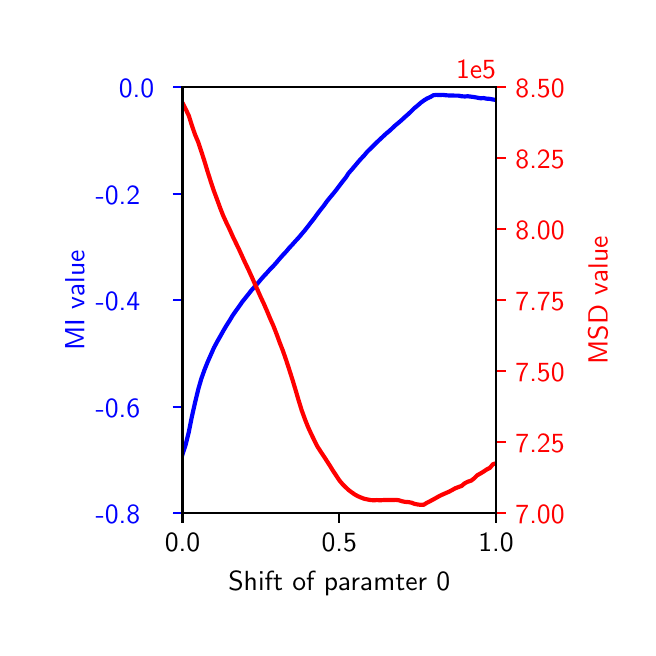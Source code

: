 \begingroup%
\makeatletter%
\begin{pgfpicture}%
\pgfpathrectangle{\pgfpointorigin}{\pgfqpoint{3.0in}{3.0in}}%
\pgfusepath{use as bounding box, clip}%
\begin{pgfscope}%
\pgfsetbuttcap%
\pgfsetmiterjoin%
\definecolor{currentfill}{rgb}{1.0,1.0,1.0}%
\pgfsetfillcolor{currentfill}%
\pgfsetlinewidth{0.0pt}%
\definecolor{currentstroke}{rgb}{1.0,1.0,1.0}%
\pgfsetstrokecolor{currentstroke}%
\pgfsetdash{}{0pt}%
\pgfpathmoveto{\pgfqpoint{0.0in}{0.0in}}%
\pgfpathlineto{\pgfqpoint{3.0in}{0.0in}}%
\pgfpathlineto{\pgfqpoint{3.0in}{3.0in}}%
\pgfpathlineto{\pgfqpoint{0.0in}{3.0in}}%
\pgfpathclose%
\pgfusepath{fill}%
\end{pgfscope}%
\begin{pgfscope}%
\pgfsetbuttcap%
\pgfsetmiterjoin%
\definecolor{currentfill}{rgb}{1.0,1.0,1.0}%
\pgfsetfillcolor{currentfill}%
\pgfsetlinewidth{0.0pt}%
\definecolor{currentstroke}{rgb}{0.0,0.0,0.0}%
\pgfsetstrokecolor{currentstroke}%
\pgfsetstrokeopacity{0.0}%
\pgfsetdash{}{0pt}%
\pgfpathmoveto{\pgfqpoint{0.774in}{0.572in}}%
\pgfpathlineto{\pgfqpoint{2.342in}{0.572in}}%
\pgfpathlineto{\pgfqpoint{2.342in}{2.703in}}%
\pgfpathlineto{\pgfqpoint{0.774in}{2.703in}}%
\pgfpathclose%
\pgfusepath{fill}%
\end{pgfscope}%
\begin{pgfscope}%
\pgfsetbuttcap%
\pgfsetroundjoin%
\definecolor{currentfill}{rgb}{0.0,0.0,0.0}%
\pgfsetfillcolor{currentfill}%
\pgfsetlinewidth{0.803pt}%
\definecolor{currentstroke}{rgb}{0.0,0.0,0.0}%
\pgfsetstrokecolor{currentstroke}%
\pgfsetdash{}{0pt}%
\pgfsys@defobject{currentmarker}{\pgfqpoint{0.0in}{-0.049in}}{\pgfqpoint{0.0in}{0.0in}}{%
\pgfpathmoveto{\pgfqpoint{0.0in}{0.0in}}%
\pgfpathlineto{\pgfqpoint{0.0in}{-0.049in}}%
\pgfusepath{stroke,fill}%
}%
\begin{pgfscope}%
\pgfsys@transformshift{0.774in}{0.572in}%
\pgfsys@useobject{currentmarker}{}%
\end{pgfscope}%
\end{pgfscope}%
\begin{pgfscope}%
\definecolor{textcolor}{rgb}{0.0,0.0,0.0}%
\pgfsetstrokecolor{textcolor}%
\pgfsetfillcolor{textcolor}%
\pgftext[x=0.774in,y=0.474in,,top]{\color{textcolor}\sffamily\fontsize{10.0}{12.0}\selectfont 0.0}%
\end{pgfscope}%
\begin{pgfscope}%
\pgfsetbuttcap%
\pgfsetroundjoin%
\definecolor{currentfill}{rgb}{0.0,0.0,0.0}%
\pgfsetfillcolor{currentfill}%
\pgfsetlinewidth{0.803pt}%
\definecolor{currentstroke}{rgb}{0.0,0.0,0.0}%
\pgfsetstrokecolor{currentstroke}%
\pgfsetdash{}{0pt}%
\pgfsys@defobject{currentmarker}{\pgfqpoint{0.0in}{-0.049in}}{\pgfqpoint{0.0in}{0.0in}}{%
\pgfpathmoveto{\pgfqpoint{0.0in}{0.0in}}%
\pgfpathlineto{\pgfqpoint{0.0in}{-0.049in}}%
\pgfusepath{stroke,fill}%
}%
\begin{pgfscope}%
\pgfsys@transformshift{1.558in}{0.572in}%
\pgfsys@useobject{currentmarker}{}%
\end{pgfscope}%
\end{pgfscope}%
\begin{pgfscope}%
\definecolor{textcolor}{rgb}{0.0,0.0,0.0}%
\pgfsetstrokecolor{textcolor}%
\pgfsetfillcolor{textcolor}%
\pgftext[x=1.558in,y=0.474in,,top]{\color{textcolor}\sffamily\fontsize{10.0}{12.0}\selectfont 0.5}%
\end{pgfscope}%
\begin{pgfscope}%
\pgfsetbuttcap%
\pgfsetroundjoin%
\definecolor{currentfill}{rgb}{0.0,0.0,0.0}%
\pgfsetfillcolor{currentfill}%
\pgfsetlinewidth{0.803pt}%
\definecolor{currentstroke}{rgb}{0.0,0.0,0.0}%
\pgfsetstrokecolor{currentstroke}%
\pgfsetdash{}{0pt}%
\pgfsys@defobject{currentmarker}{\pgfqpoint{0.0in}{-0.049in}}{\pgfqpoint{0.0in}{0.0in}}{%
\pgfpathmoveto{\pgfqpoint{0.0in}{0.0in}}%
\pgfpathlineto{\pgfqpoint{0.0in}{-0.049in}}%
\pgfusepath{stroke,fill}%
}%
\begin{pgfscope}%
\pgfsys@transformshift{2.342in}{0.572in}%
\pgfsys@useobject{currentmarker}{}%
\end{pgfscope}%
\end{pgfscope}%
\begin{pgfscope}%
\definecolor{textcolor}{rgb}{0.0,0.0,0.0}%
\pgfsetstrokecolor{textcolor}%
\pgfsetfillcolor{textcolor}%
\pgftext[x=2.342in,y=0.474in,,top]{\color{textcolor}\sffamily\fontsize{10.0}{12.0}\selectfont 1.0}%
\end{pgfscope}%
\begin{pgfscope}%
\definecolor{textcolor}{rgb}{0.0,0.0,0.0}%
\pgfsetstrokecolor{textcolor}%
\pgfsetfillcolor{textcolor}%
\pgftext[x=1.558in,y=0.284in,,top]{\color{textcolor}\sffamily\fontsize{10.0}{12.0}\selectfont Shift of paramter 0}%
\end{pgfscope}%
\begin{pgfscope}%
\pgfsetbuttcap%
\pgfsetroundjoin%
\definecolor{currentfill}{rgb}{0.0,0.0,1.0}%
\pgfsetfillcolor{currentfill}%
\pgfsetlinewidth{0.803pt}%
\definecolor{currentstroke}{rgb}{0.0,0.0,1.0}%
\pgfsetstrokecolor{currentstroke}%
\pgfsetdash{}{0pt}%
\pgfsys@defobject{currentmarker}{\pgfqpoint{-0.049in}{0.0in}}{\pgfqpoint{0.0in}{0.0in}}{%
\pgfpathmoveto{\pgfqpoint{0.0in}{0.0in}}%
\pgfpathlineto{\pgfqpoint{-0.049in}{0.0in}}%
\pgfusepath{stroke,fill}%
}%
\begin{pgfscope}%
\pgfsys@transformshift{0.774in}{0.572in}%
\pgfsys@useobject{currentmarker}{}%
\end{pgfscope}%
\end{pgfscope}%
\begin{pgfscope}%
\definecolor{textcolor}{rgb}{0.0,0.0,1.0}%
\pgfsetstrokecolor{textcolor}%
\pgfsetfillcolor{textcolor}%
\pgftext[x=0.34in,y=0.519in,left,base]{\color{textcolor}\sffamily\fontsize{10.0}{12.0}\selectfont −0.8}%
\end{pgfscope}%
\begin{pgfscope}%
\pgfsetbuttcap%
\pgfsetroundjoin%
\definecolor{currentfill}{rgb}{0.0,0.0,1.0}%
\pgfsetfillcolor{currentfill}%
\pgfsetlinewidth{0.803pt}%
\definecolor{currentstroke}{rgb}{0.0,0.0,1.0}%
\pgfsetstrokecolor{currentstroke}%
\pgfsetdash{}{0pt}%
\pgfsys@defobject{currentmarker}{\pgfqpoint{-0.049in}{0.0in}}{\pgfqpoint{0.0in}{0.0in}}{%
\pgfpathmoveto{\pgfqpoint{0.0in}{0.0in}}%
\pgfpathlineto{\pgfqpoint{-0.049in}{0.0in}}%
\pgfusepath{stroke,fill}%
}%
\begin{pgfscope}%
\pgfsys@transformshift{0.774in}{1.104in}%
\pgfsys@useobject{currentmarker}{}%
\end{pgfscope}%
\end{pgfscope}%
\begin{pgfscope}%
\definecolor{textcolor}{rgb}{0.0,0.0,1.0}%
\pgfsetstrokecolor{textcolor}%
\pgfsetfillcolor{textcolor}%
\pgftext[x=0.34in,y=1.052in,left,base]{\color{textcolor}\sffamily\fontsize{10.0}{12.0}\selectfont −0.6}%
\end{pgfscope}%
\begin{pgfscope}%
\pgfsetbuttcap%
\pgfsetroundjoin%
\definecolor{currentfill}{rgb}{0.0,0.0,1.0}%
\pgfsetfillcolor{currentfill}%
\pgfsetlinewidth{0.803pt}%
\definecolor{currentstroke}{rgb}{0.0,0.0,1.0}%
\pgfsetstrokecolor{currentstroke}%
\pgfsetdash{}{0pt}%
\pgfsys@defobject{currentmarker}{\pgfqpoint{-0.049in}{0.0in}}{\pgfqpoint{0.0in}{0.0in}}{%
\pgfpathmoveto{\pgfqpoint{0.0in}{0.0in}}%
\pgfpathlineto{\pgfqpoint{-0.049in}{0.0in}}%
\pgfusepath{stroke,fill}%
}%
\begin{pgfscope}%
\pgfsys@transformshift{0.774in}{1.637in}%
\pgfsys@useobject{currentmarker}{}%
\end{pgfscope}%
\end{pgfscope}%
\begin{pgfscope}%
\definecolor{textcolor}{rgb}{0.0,0.0,1.0}%
\pgfsetstrokecolor{textcolor}%
\pgfsetfillcolor{textcolor}%
\pgftext[x=0.34in,y=1.584in,left,base]{\color{textcolor}\sffamily\fontsize{10.0}{12.0}\selectfont −0.4}%
\end{pgfscope}%
\begin{pgfscope}%
\pgfsetbuttcap%
\pgfsetroundjoin%
\definecolor{currentfill}{rgb}{0.0,0.0,1.0}%
\pgfsetfillcolor{currentfill}%
\pgfsetlinewidth{0.803pt}%
\definecolor{currentstroke}{rgb}{0.0,0.0,1.0}%
\pgfsetstrokecolor{currentstroke}%
\pgfsetdash{}{0pt}%
\pgfsys@defobject{currentmarker}{\pgfqpoint{-0.049in}{0.0in}}{\pgfqpoint{0.0in}{0.0in}}{%
\pgfpathmoveto{\pgfqpoint{0.0in}{0.0in}}%
\pgfpathlineto{\pgfqpoint{-0.049in}{0.0in}}%
\pgfusepath{stroke,fill}%
}%
\begin{pgfscope}%
\pgfsys@transformshift{0.774in}{2.17in}%
\pgfsys@useobject{currentmarker}{}%
\end{pgfscope}%
\end{pgfscope}%
\begin{pgfscope}%
\definecolor{textcolor}{rgb}{0.0,0.0,1.0}%
\pgfsetstrokecolor{textcolor}%
\pgfsetfillcolor{textcolor}%
\pgftext[x=0.34in,y=2.117in,left,base]{\color{textcolor}\sffamily\fontsize{10.0}{12.0}\selectfont −0.2}%
\end{pgfscope}%
\begin{pgfscope}%
\pgfsetbuttcap%
\pgfsetroundjoin%
\definecolor{currentfill}{rgb}{0.0,0.0,1.0}%
\pgfsetfillcolor{currentfill}%
\pgfsetlinewidth{0.803pt}%
\definecolor{currentstroke}{rgb}{0.0,0.0,1.0}%
\pgfsetstrokecolor{currentstroke}%
\pgfsetdash{}{0pt}%
\pgfsys@defobject{currentmarker}{\pgfqpoint{-0.049in}{0.0in}}{\pgfqpoint{0.0in}{0.0in}}{%
\pgfpathmoveto{\pgfqpoint{0.0in}{0.0in}}%
\pgfpathlineto{\pgfqpoint{-0.049in}{0.0in}}%
\pgfusepath{stroke,fill}%
}%
\begin{pgfscope}%
\pgfsys@transformshift{0.774in}{2.703in}%
\pgfsys@useobject{currentmarker}{}%
\end{pgfscope}%
\end{pgfscope}%
\begin{pgfscope}%
\definecolor{textcolor}{rgb}{0.0,0.0,1.0}%
\pgfsetstrokecolor{textcolor}%
\pgfsetfillcolor{textcolor}%
\pgftext[x=0.456in,y=2.65in,left,base]{\color{textcolor}\sffamily\fontsize{10.0}{12.0}\selectfont 0.0}%
\end{pgfscope}%
\begin{pgfscope}%
\definecolor{textcolor}{rgb}{0.0,0.0,1.0}%
\pgfsetstrokecolor{textcolor}%
\pgfsetfillcolor{textcolor}%
\pgftext[x=0.284in,y=1.637in,,bottom,rotate=90.0]{\color{textcolor}\sffamily\fontsize{10.0}{12.0}\selectfont MI value}%
\end{pgfscope}%
\begin{pgfscope}%
\pgfpathrectangle{\pgfqpoint{0.774in}{0.572in}}{\pgfqpoint{1.567in}{2.131in}}%
\pgfusepath{clip}%
\pgfsetrectcap%
\pgfsetroundjoin%
\pgfsetlinewidth{1.506pt}%
\definecolor{currentstroke}{rgb}{0.0,0.0,1.0}%
\pgfsetstrokecolor{currentstroke}%
\pgfsetdash{}{0pt}%
\pgfpathmoveto{\pgfqpoint{0.774in}{0.866in}}%
\pgfpathlineto{\pgfqpoint{0.79in}{0.915in}}%
\pgfpathlineto{\pgfqpoint{0.806in}{0.98in}}%
\pgfpathlineto{\pgfqpoint{0.821in}{1.055in}}%
\pgfpathlineto{\pgfqpoint{0.837in}{1.126in}}%
\pgfpathlineto{\pgfqpoint{0.853in}{1.192in}}%
\pgfpathlineto{\pgfqpoint{0.868in}{1.244in}}%
\pgfpathlineto{\pgfqpoint{0.884in}{1.289in}}%
\pgfpathlineto{\pgfqpoint{0.9in}{1.329in}}%
\pgfpathlineto{\pgfqpoint{0.916in}{1.365in}}%
\pgfpathlineto{\pgfqpoint{0.931in}{1.399in}}%
\pgfpathlineto{\pgfqpoint{0.947in}{1.429in}}%
\pgfpathlineto{\pgfqpoint{0.963in}{1.457in}}%
\pgfpathlineto{\pgfqpoint{0.978in}{1.484in}}%
\pgfpathlineto{\pgfqpoint{0.994in}{1.511in}}%
\pgfpathlineto{\pgfqpoint{1.01in}{1.536in}}%
\pgfpathlineto{\pgfqpoint{1.025in}{1.561in}}%
\pgfpathlineto{\pgfqpoint{1.041in}{1.584in}}%
\pgfpathlineto{\pgfqpoint{1.057in}{1.606in}}%
\pgfpathlineto{\pgfqpoint{1.072in}{1.628in}}%
\pgfpathlineto{\pgfqpoint{1.088in}{1.648in}}%
\pgfpathlineto{\pgfqpoint{1.104in}{1.668in}}%
\pgfpathlineto{\pgfqpoint{1.119in}{1.687in}}%
\pgfpathlineto{\pgfqpoint{1.135in}{1.705in}}%
\pgfpathlineto{\pgfqpoint{1.151in}{1.723in}}%
\pgfpathlineto{\pgfqpoint{1.166in}{1.741in}}%
\pgfpathlineto{\pgfqpoint{1.182in}{1.759in}}%
\pgfpathlineto{\pgfqpoint{1.198in}{1.776in}}%
\pgfpathlineto{\pgfqpoint{1.213in}{1.793in}}%
\pgfpathlineto{\pgfqpoint{1.229in}{1.809in}}%
\pgfpathlineto{\pgfqpoint{1.245in}{1.827in}}%
\pgfpathlineto{\pgfqpoint{1.26in}{1.845in}}%
\pgfpathlineto{\pgfqpoint{1.276in}{1.863in}}%
\pgfpathlineto{\pgfqpoint{1.292in}{1.88in}}%
\pgfpathlineto{\pgfqpoint{1.307in}{1.898in}}%
\pgfpathlineto{\pgfqpoint{1.323in}{1.915in}}%
\pgfpathlineto{\pgfqpoint{1.339in}{1.933in}}%
\pgfpathlineto{\pgfqpoint{1.354in}{1.949in}}%
\pgfpathlineto{\pgfqpoint{1.37in}{1.968in}}%
\pgfpathlineto{\pgfqpoint{1.386in}{1.987in}}%
\pgfpathlineto{\pgfqpoint{1.401in}{2.006in}}%
\pgfpathlineto{\pgfqpoint{1.417in}{2.027in}}%
\pgfpathlineto{\pgfqpoint{1.433in}{2.047in}}%
\pgfpathlineto{\pgfqpoint{1.448in}{2.068in}}%
\pgfpathlineto{\pgfqpoint{1.464in}{2.089in}}%
\pgfpathlineto{\pgfqpoint{1.48in}{2.109in}}%
\pgfpathlineto{\pgfqpoint{1.495in}{2.13in}}%
\pgfpathlineto{\pgfqpoint{1.511in}{2.15in}}%
\pgfpathlineto{\pgfqpoint{1.527in}{2.169in}}%
\pgfpathlineto{\pgfqpoint{1.543in}{2.189in}}%
\pgfpathlineto{\pgfqpoint{1.558in}{2.209in}}%
\pgfpathlineto{\pgfqpoint{1.574in}{2.23in}}%
\pgfpathlineto{\pgfqpoint{1.59in}{2.25in}}%
\pgfpathlineto{\pgfqpoint{1.605in}{2.273in}}%
\pgfpathlineto{\pgfqpoint{1.621in}{2.291in}}%
\pgfpathlineto{\pgfqpoint{1.637in}{2.31in}}%
\pgfpathlineto{\pgfqpoint{1.652in}{2.328in}}%
\pgfpathlineto{\pgfqpoint{1.668in}{2.346in}}%
\pgfpathlineto{\pgfqpoint{1.684in}{2.363in}}%
\pgfpathlineto{\pgfqpoint{1.699in}{2.381in}}%
\pgfpathlineto{\pgfqpoint{1.715in}{2.396in}}%
\pgfpathlineto{\pgfqpoint{1.731in}{2.412in}}%
\pgfpathlineto{\pgfqpoint{1.746in}{2.427in}}%
\pgfpathlineto{\pgfqpoint{1.762in}{2.442in}}%
\pgfpathlineto{\pgfqpoint{1.778in}{2.457in}}%
\pgfpathlineto{\pgfqpoint{1.793in}{2.471in}}%
\pgfpathlineto{\pgfqpoint{1.809in}{2.484in}}%
\pgfpathlineto{\pgfqpoint{1.825in}{2.499in}}%
\pgfpathlineto{\pgfqpoint{1.84in}{2.513in}}%
\pgfpathlineto{\pgfqpoint{1.856in}{2.526in}}%
\pgfpathlineto{\pgfqpoint{1.872in}{2.54in}}%
\pgfpathlineto{\pgfqpoint{1.887in}{2.554in}}%
\pgfpathlineto{\pgfqpoint{1.903in}{2.568in}}%
\pgfpathlineto{\pgfqpoint{1.919in}{2.583in}}%
\pgfpathlineto{\pgfqpoint{1.934in}{2.598in}}%
\pgfpathlineto{\pgfqpoint{1.95in}{2.611in}}%
\pgfpathlineto{\pgfqpoint{1.966in}{2.625in}}%
\pgfpathlineto{\pgfqpoint{1.981in}{2.636in}}%
\pgfpathlineto{\pgfqpoint{1.997in}{2.646in}}%
\pgfpathlineto{\pgfqpoint{2.013in}{2.653in}}%
\pgfpathlineto{\pgfqpoint{2.028in}{2.662in}}%
\pgfpathlineto{\pgfqpoint{2.044in}{2.664in}}%
\pgfpathlineto{\pgfqpoint{2.06in}{2.663in}}%
\pgfpathlineto{\pgfqpoint{2.075in}{2.664in}}%
\pgfpathlineto{\pgfqpoint{2.091in}{2.662in}}%
\pgfpathlineto{\pgfqpoint{2.107in}{2.661in}}%
\pgfpathlineto{\pgfqpoint{2.122in}{2.661in}}%
\pgfpathlineto{\pgfqpoint{2.138in}{2.66in}}%
\pgfpathlineto{\pgfqpoint{2.154in}{2.66in}}%
\pgfpathlineto{\pgfqpoint{2.17in}{2.657in}}%
\pgfpathlineto{\pgfqpoint{2.185in}{2.656in}}%
\pgfpathlineto{\pgfqpoint{2.201in}{2.657in}}%
\pgfpathlineto{\pgfqpoint{2.217in}{2.655in}}%
\pgfpathlineto{\pgfqpoint{2.232in}{2.653in}}%
\pgfpathlineto{\pgfqpoint{2.248in}{2.65in}}%
\pgfpathlineto{\pgfqpoint{2.264in}{2.647in}}%
\pgfpathlineto{\pgfqpoint{2.279in}{2.648in}}%
\pgfpathlineto{\pgfqpoint{2.295in}{2.645in}}%
\pgfpathlineto{\pgfqpoint{2.311in}{2.644in}}%
\pgfpathlineto{\pgfqpoint{2.326in}{2.641in}}%
\pgfpathlineto{\pgfqpoint{2.342in}{2.638in}}%
\pgfusepath{stroke}%
\end{pgfscope}%
\begin{pgfscope}%
\pgfsetrectcap%
\pgfsetmiterjoin%
\pgfsetlinewidth{0.803pt}%
\definecolor{currentstroke}{rgb}{0.0,0.0,0.0}%
\pgfsetstrokecolor{currentstroke}%
\pgfsetdash{}{0pt}%
\pgfpathmoveto{\pgfqpoint{0.774in}{0.572in}}%
\pgfpathlineto{\pgfqpoint{0.774in}{2.703in}}%
\pgfusepath{stroke}%
\end{pgfscope}%
\begin{pgfscope}%
\pgfsetrectcap%
\pgfsetmiterjoin%
\pgfsetlinewidth{0.803pt}%
\definecolor{currentstroke}{rgb}{0.0,0.0,0.0}%
\pgfsetstrokecolor{currentstroke}%
\pgfsetdash{}{0pt}%
\pgfpathmoveto{\pgfqpoint{2.342in}{0.572in}}%
\pgfpathlineto{\pgfqpoint{2.342in}{2.703in}}%
\pgfusepath{stroke}%
\end{pgfscope}%
\begin{pgfscope}%
\pgfsetrectcap%
\pgfsetmiterjoin%
\pgfsetlinewidth{0.803pt}%
\definecolor{currentstroke}{rgb}{0.0,0.0,0.0}%
\pgfsetstrokecolor{currentstroke}%
\pgfsetdash{}{0pt}%
\pgfpathmoveto{\pgfqpoint{0.774in}{0.572in}}%
\pgfpathlineto{\pgfqpoint{2.342in}{0.572in}}%
\pgfusepath{stroke}%
\end{pgfscope}%
\begin{pgfscope}%
\pgfsetrectcap%
\pgfsetmiterjoin%
\pgfsetlinewidth{0.803pt}%
\definecolor{currentstroke}{rgb}{0.0,0.0,0.0}%
\pgfsetstrokecolor{currentstroke}%
\pgfsetdash{}{0pt}%
\pgfpathmoveto{\pgfqpoint{0.774in}{2.703in}}%
\pgfpathlineto{\pgfqpoint{2.342in}{2.703in}}%
\pgfusepath{stroke}%
\end{pgfscope}%
\begin{pgfscope}%
\pgfsetbuttcap%
\pgfsetroundjoin%
\definecolor{currentfill}{rgb}{1.0,0.0,0.0}%
\pgfsetfillcolor{currentfill}%
\pgfsetlinewidth{0.803pt}%
\definecolor{currentstroke}{rgb}{1.0,0.0,0.0}%
\pgfsetstrokecolor{currentstroke}%
\pgfsetdash{}{0pt}%
\pgfsys@defobject{currentmarker}{\pgfqpoint{0.0in}{0.0in}}{\pgfqpoint{0.049in}{0.0in}}{%
\pgfpathmoveto{\pgfqpoint{0.0in}{0.0in}}%
\pgfpathlineto{\pgfqpoint{0.049in}{0.0in}}%
\pgfusepath{stroke,fill}%
}%
\begin{pgfscope}%
\pgfsys@transformshift{2.342in}{0.572in}%
\pgfsys@useobject{currentmarker}{}%
\end{pgfscope}%
\end{pgfscope}%
\begin{pgfscope}%
\definecolor{textcolor}{rgb}{1.0,0.0,0.0}%
\pgfsetstrokecolor{textcolor}%
\pgfsetfillcolor{textcolor}%
\pgftext[x=2.439in,y=0.519in,left,base]{\color{textcolor}\sffamily\fontsize{10.0}{12.0}\selectfont 7.00}%
\end{pgfscope}%
\begin{pgfscope}%
\pgfsetbuttcap%
\pgfsetroundjoin%
\definecolor{currentfill}{rgb}{1.0,0.0,0.0}%
\pgfsetfillcolor{currentfill}%
\pgfsetlinewidth{0.803pt}%
\definecolor{currentstroke}{rgb}{1.0,0.0,0.0}%
\pgfsetstrokecolor{currentstroke}%
\pgfsetdash{}{0pt}%
\pgfsys@defobject{currentmarker}{\pgfqpoint{0.0in}{0.0in}}{\pgfqpoint{0.049in}{0.0in}}{%
\pgfpathmoveto{\pgfqpoint{0.0in}{0.0in}}%
\pgfpathlineto{\pgfqpoint{0.049in}{0.0in}}%
\pgfusepath{stroke,fill}%
}%
\begin{pgfscope}%
\pgfsys@transformshift{2.342in}{0.927in}%
\pgfsys@useobject{currentmarker}{}%
\end{pgfscope}%
\end{pgfscope}%
\begin{pgfscope}%
\definecolor{textcolor}{rgb}{1.0,0.0,0.0}%
\pgfsetstrokecolor{textcolor}%
\pgfsetfillcolor{textcolor}%
\pgftext[x=2.439in,y=0.874in,left,base]{\color{textcolor}\sffamily\fontsize{10.0}{12.0}\selectfont 7.25}%
\end{pgfscope}%
\begin{pgfscope}%
\pgfsetbuttcap%
\pgfsetroundjoin%
\definecolor{currentfill}{rgb}{1.0,0.0,0.0}%
\pgfsetfillcolor{currentfill}%
\pgfsetlinewidth{0.803pt}%
\definecolor{currentstroke}{rgb}{1.0,0.0,0.0}%
\pgfsetstrokecolor{currentstroke}%
\pgfsetdash{}{0pt}%
\pgfsys@defobject{currentmarker}{\pgfqpoint{0.0in}{0.0in}}{\pgfqpoint{0.049in}{0.0in}}{%
\pgfpathmoveto{\pgfqpoint{0.0in}{0.0in}}%
\pgfpathlineto{\pgfqpoint{0.049in}{0.0in}}%
\pgfusepath{stroke,fill}%
}%
\begin{pgfscope}%
\pgfsys@transformshift{2.342in}{1.282in}%
\pgfsys@useobject{currentmarker}{}%
\end{pgfscope}%
\end{pgfscope}%
\begin{pgfscope}%
\definecolor{textcolor}{rgb}{1.0,0.0,0.0}%
\pgfsetstrokecolor{textcolor}%
\pgfsetfillcolor{textcolor}%
\pgftext[x=2.439in,y=1.229in,left,base]{\color{textcolor}\sffamily\fontsize{10.0}{12.0}\selectfont 7.50}%
\end{pgfscope}%
\begin{pgfscope}%
\pgfsetbuttcap%
\pgfsetroundjoin%
\definecolor{currentfill}{rgb}{1.0,0.0,0.0}%
\pgfsetfillcolor{currentfill}%
\pgfsetlinewidth{0.803pt}%
\definecolor{currentstroke}{rgb}{1.0,0.0,0.0}%
\pgfsetstrokecolor{currentstroke}%
\pgfsetdash{}{0pt}%
\pgfsys@defobject{currentmarker}{\pgfqpoint{0.0in}{0.0in}}{\pgfqpoint{0.049in}{0.0in}}{%
\pgfpathmoveto{\pgfqpoint{0.0in}{0.0in}}%
\pgfpathlineto{\pgfqpoint{0.049in}{0.0in}}%
\pgfusepath{stroke,fill}%
}%
\begin{pgfscope}%
\pgfsys@transformshift{2.342in}{1.637in}%
\pgfsys@useobject{currentmarker}{}%
\end{pgfscope}%
\end{pgfscope}%
\begin{pgfscope}%
\definecolor{textcolor}{rgb}{1.0,0.0,0.0}%
\pgfsetstrokecolor{textcolor}%
\pgfsetfillcolor{textcolor}%
\pgftext[x=2.439in,y=1.584in,left,base]{\color{textcolor}\sffamily\fontsize{10.0}{12.0}\selectfont 7.75}%
\end{pgfscope}%
\begin{pgfscope}%
\pgfsetbuttcap%
\pgfsetroundjoin%
\definecolor{currentfill}{rgb}{1.0,0.0,0.0}%
\pgfsetfillcolor{currentfill}%
\pgfsetlinewidth{0.803pt}%
\definecolor{currentstroke}{rgb}{1.0,0.0,0.0}%
\pgfsetstrokecolor{currentstroke}%
\pgfsetdash{}{0pt}%
\pgfsys@defobject{currentmarker}{\pgfqpoint{0.0in}{0.0in}}{\pgfqpoint{0.049in}{0.0in}}{%
\pgfpathmoveto{\pgfqpoint{0.0in}{0.0in}}%
\pgfpathlineto{\pgfqpoint{0.049in}{0.0in}}%
\pgfusepath{stroke,fill}%
}%
\begin{pgfscope}%
\pgfsys@transformshift{2.342in}{1.992in}%
\pgfsys@useobject{currentmarker}{}%
\end{pgfscope}%
\end{pgfscope}%
\begin{pgfscope}%
\definecolor{textcolor}{rgb}{1.0,0.0,0.0}%
\pgfsetstrokecolor{textcolor}%
\pgfsetfillcolor{textcolor}%
\pgftext[x=2.439in,y=1.94in,left,base]{\color{textcolor}\sffamily\fontsize{10.0}{12.0}\selectfont 8.00}%
\end{pgfscope}%
\begin{pgfscope}%
\pgfsetbuttcap%
\pgfsetroundjoin%
\definecolor{currentfill}{rgb}{1.0,0.0,0.0}%
\pgfsetfillcolor{currentfill}%
\pgfsetlinewidth{0.803pt}%
\definecolor{currentstroke}{rgb}{1.0,0.0,0.0}%
\pgfsetstrokecolor{currentstroke}%
\pgfsetdash{}{0pt}%
\pgfsys@defobject{currentmarker}{\pgfqpoint{0.0in}{0.0in}}{\pgfqpoint{0.049in}{0.0in}}{%
\pgfpathmoveto{\pgfqpoint{0.0in}{0.0in}}%
\pgfpathlineto{\pgfqpoint{0.049in}{0.0in}}%
\pgfusepath{stroke,fill}%
}%
\begin{pgfscope}%
\pgfsys@transformshift{2.342in}{2.348in}%
\pgfsys@useobject{currentmarker}{}%
\end{pgfscope}%
\end{pgfscope}%
\begin{pgfscope}%
\definecolor{textcolor}{rgb}{1.0,0.0,0.0}%
\pgfsetstrokecolor{textcolor}%
\pgfsetfillcolor{textcolor}%
\pgftext[x=2.439in,y=2.295in,left,base]{\color{textcolor}\sffamily\fontsize{10.0}{12.0}\selectfont 8.25}%
\end{pgfscope}%
\begin{pgfscope}%
\pgfsetbuttcap%
\pgfsetroundjoin%
\definecolor{currentfill}{rgb}{1.0,0.0,0.0}%
\pgfsetfillcolor{currentfill}%
\pgfsetlinewidth{0.803pt}%
\definecolor{currentstroke}{rgb}{1.0,0.0,0.0}%
\pgfsetstrokecolor{currentstroke}%
\pgfsetdash{}{0pt}%
\pgfsys@defobject{currentmarker}{\pgfqpoint{0.0in}{0.0in}}{\pgfqpoint{0.049in}{0.0in}}{%
\pgfpathmoveto{\pgfqpoint{0.0in}{0.0in}}%
\pgfpathlineto{\pgfqpoint{0.049in}{0.0in}}%
\pgfusepath{stroke,fill}%
}%
\begin{pgfscope}%
\pgfsys@transformshift{2.342in}{2.703in}%
\pgfsys@useobject{currentmarker}{}%
\end{pgfscope}%
\end{pgfscope}%
\begin{pgfscope}%
\definecolor{textcolor}{rgb}{1.0,0.0,0.0}%
\pgfsetstrokecolor{textcolor}%
\pgfsetfillcolor{textcolor}%
\pgftext[x=2.439in,y=2.65in,left,base]{\color{textcolor}\sffamily\fontsize{10.0}{12.0}\selectfont 8.50}%
\end{pgfscope}%
\begin{pgfscope}%
\definecolor{textcolor}{rgb}{1.0,0.0,0.0}%
\pgfsetstrokecolor{textcolor}%
\pgfsetfillcolor{textcolor}%
\pgftext[x=2.804in,y=1.637in,,top,rotate=90.0]{\color{textcolor}\sffamily\fontsize{10.0}{12.0}\selectfont MSD value}%
\end{pgfscope}%
\begin{pgfscope}%
\definecolor{textcolor}{rgb}{1.0,0.0,0.0}%
\pgfsetstrokecolor{textcolor}%
\pgfsetfillcolor{textcolor}%
\pgftext[x=2.342in,y=2.744in,right,base]{\color{textcolor}\sffamily\fontsize{10.0}{12.0}\selectfont 1e5}%
\end{pgfscope}%
\begin{pgfscope}%
\pgfpathrectangle{\pgfqpoint{0.774in}{0.572in}}{\pgfqpoint{1.567in}{2.131in}}%
\pgfusepath{clip}%
\pgfsetrectcap%
\pgfsetroundjoin%
\pgfsetlinewidth{1.506pt}%
\definecolor{currentstroke}{rgb}{1.0,0.0,0.0}%
\pgfsetstrokecolor{currentstroke}%
\pgfsetdash{}{0pt}%
\pgfpathmoveto{\pgfqpoint{0.774in}{2.624in}}%
\pgfpathlineto{\pgfqpoint{0.79in}{2.593in}}%
\pgfpathlineto{\pgfqpoint{0.806in}{2.559in}}%
\pgfpathlineto{\pgfqpoint{0.821in}{2.511in}}%
\pgfpathlineto{\pgfqpoint{0.837in}{2.465in}}%
\pgfpathlineto{\pgfqpoint{0.853in}{2.427in}}%
\pgfpathlineto{\pgfqpoint{0.868in}{2.382in}}%
\pgfpathlineto{\pgfqpoint{0.884in}{2.332in}}%
\pgfpathlineto{\pgfqpoint{0.9in}{2.279in}}%
\pgfpathlineto{\pgfqpoint{0.916in}{2.229in}}%
\pgfpathlineto{\pgfqpoint{0.931in}{2.184in}}%
\pgfpathlineto{\pgfqpoint{0.947in}{2.141in}}%
\pgfpathlineto{\pgfqpoint{0.963in}{2.097in}}%
\pgfpathlineto{\pgfqpoint{0.978in}{2.059in}}%
\pgfpathlineto{\pgfqpoint{0.994in}{2.024in}}%
\pgfpathlineto{\pgfqpoint{1.01in}{1.991in}}%
\pgfpathlineto{\pgfqpoint{1.025in}{1.957in}}%
\pgfpathlineto{\pgfqpoint{1.041in}{1.924in}}%
\pgfpathlineto{\pgfqpoint{1.057in}{1.891in}}%
\pgfpathlineto{\pgfqpoint{1.072in}{1.858in}}%
\pgfpathlineto{\pgfqpoint{1.088in}{1.823in}}%
\pgfpathlineto{\pgfqpoint{1.104in}{1.79in}}%
\pgfpathlineto{\pgfqpoint{1.119in}{1.757in}}%
\pgfpathlineto{\pgfqpoint{1.135in}{1.721in}}%
\pgfpathlineto{\pgfqpoint{1.151in}{1.685in}}%
\pgfpathlineto{\pgfqpoint{1.166in}{1.651in}}%
\pgfpathlineto{\pgfqpoint{1.182in}{1.617in}}%
\pgfpathlineto{\pgfqpoint{1.198in}{1.58in}}%
\pgfpathlineto{\pgfqpoint{1.213in}{1.544in}}%
\pgfpathlineto{\pgfqpoint{1.229in}{1.508in}}%
\pgfpathlineto{\pgfqpoint{1.245in}{1.467in}}%
\pgfpathlineto{\pgfqpoint{1.26in}{1.426in}}%
\pgfpathlineto{\pgfqpoint{1.276in}{1.385in}}%
\pgfpathlineto{\pgfqpoint{1.292in}{1.339in}}%
\pgfpathlineto{\pgfqpoint{1.307in}{1.293in}}%
\pgfpathlineto{\pgfqpoint{1.323in}{1.243in}}%
\pgfpathlineto{\pgfqpoint{1.339in}{1.19in}}%
\pgfpathlineto{\pgfqpoint{1.354in}{1.139in}}%
\pgfpathlineto{\pgfqpoint{1.37in}{1.087in}}%
\pgfpathlineto{\pgfqpoint{1.386in}{1.043in}}%
\pgfpathlineto{\pgfqpoint{1.401in}{1.005in}}%
\pgfpathlineto{\pgfqpoint{1.417in}{0.97in}}%
\pgfpathlineto{\pgfqpoint{1.433in}{0.937in}}%
\pgfpathlineto{\pgfqpoint{1.448in}{0.907in}}%
\pgfpathlineto{\pgfqpoint{1.464in}{0.882in}}%
\pgfpathlineto{\pgfqpoint{1.48in}{0.858in}}%
\pgfpathlineto{\pgfqpoint{1.495in}{0.835in}}%
\pgfpathlineto{\pgfqpoint{1.511in}{0.81in}}%
\pgfpathlineto{\pgfqpoint{1.527in}{0.784in}}%
\pgfpathlineto{\pgfqpoint{1.543in}{0.76in}}%
\pgfpathlineto{\pgfqpoint{1.558in}{0.737in}}%
\pgfpathlineto{\pgfqpoint{1.574in}{0.718in}}%
\pgfpathlineto{\pgfqpoint{1.59in}{0.702in}}%
\pgfpathlineto{\pgfqpoint{1.605in}{0.688in}}%
\pgfpathlineto{\pgfqpoint{1.621in}{0.676in}}%
\pgfpathlineto{\pgfqpoint{1.637in}{0.665in}}%
\pgfpathlineto{\pgfqpoint{1.652in}{0.657in}}%
\pgfpathlineto{\pgfqpoint{1.668in}{0.65in}}%
\pgfpathlineto{\pgfqpoint{1.684in}{0.644in}}%
\pgfpathlineto{\pgfqpoint{1.699in}{0.641in}}%
\pgfpathlineto{\pgfqpoint{1.715in}{0.638in}}%
\pgfpathlineto{\pgfqpoint{1.731in}{0.637in}}%
\pgfpathlineto{\pgfqpoint{1.746in}{0.638in}}%
\pgfpathlineto{\pgfqpoint{1.762in}{0.637in}}%
\pgfpathlineto{\pgfqpoint{1.778in}{0.638in}}%
\pgfpathlineto{\pgfqpoint{1.793in}{0.638in}}%
\pgfpathlineto{\pgfqpoint{1.809in}{0.638in}}%
\pgfpathlineto{\pgfqpoint{1.825in}{0.638in}}%
\pgfpathlineto{\pgfqpoint{1.84in}{0.639in}}%
\pgfpathlineto{\pgfqpoint{1.856in}{0.637in}}%
\pgfpathlineto{\pgfqpoint{1.872in}{0.632in}}%
\pgfpathlineto{\pgfqpoint{1.887in}{0.629in}}%
\pgfpathlineto{\pgfqpoint{1.903in}{0.628in}}%
\pgfpathlineto{\pgfqpoint{1.919in}{0.625in}}%
\pgfpathlineto{\pgfqpoint{1.934in}{0.619in}}%
\pgfpathlineto{\pgfqpoint{1.95in}{0.616in}}%
\pgfpathlineto{\pgfqpoint{1.966in}{0.614in}}%
\pgfpathlineto{\pgfqpoint{1.981in}{0.615in}}%
\pgfpathlineto{\pgfqpoint{1.997in}{0.625in}}%
\pgfpathlineto{\pgfqpoint{2.013in}{0.633in}}%
\pgfpathlineto{\pgfqpoint{2.028in}{0.641in}}%
\pgfpathlineto{\pgfqpoint{2.044in}{0.65in}}%
\pgfpathlineto{\pgfqpoint{2.06in}{0.659in}}%
\pgfpathlineto{\pgfqpoint{2.075in}{0.666in}}%
\pgfpathlineto{\pgfqpoint{2.091in}{0.673in}}%
\pgfpathlineto{\pgfqpoint{2.107in}{0.68in}}%
\pgfpathlineto{\pgfqpoint{2.122in}{0.688in}}%
\pgfpathlineto{\pgfqpoint{2.138in}{0.697in}}%
\pgfpathlineto{\pgfqpoint{2.154in}{0.703in}}%
\pgfpathlineto{\pgfqpoint{2.17in}{0.709in}}%
\pgfpathlineto{\pgfqpoint{2.185in}{0.722in}}%
\pgfpathlineto{\pgfqpoint{2.201in}{0.73in}}%
\pgfpathlineto{\pgfqpoint{2.217in}{0.735in}}%
\pgfpathlineto{\pgfqpoint{2.232in}{0.746in}}%
\pgfpathlineto{\pgfqpoint{2.248in}{0.762in}}%
\pgfpathlineto{\pgfqpoint{2.264in}{0.771in}}%
\pgfpathlineto{\pgfqpoint{2.279in}{0.78in}}%
\pgfpathlineto{\pgfqpoint{2.295in}{0.791in}}%
\pgfpathlineto{\pgfqpoint{2.311in}{0.799in}}%
\pgfpathlineto{\pgfqpoint{2.326in}{0.817in}}%
\pgfpathlineto{\pgfqpoint{2.342in}{0.822in}}%
\pgfusepath{stroke}%
\end{pgfscope}%
\begin{pgfscope}%
\pgfsetrectcap%
\pgfsetmiterjoin%
\pgfsetlinewidth{0.803pt}%
\definecolor{currentstroke}{rgb}{0.0,0.0,0.0}%
\pgfsetstrokecolor{currentstroke}%
\pgfsetdash{}{0pt}%
\pgfpathmoveto{\pgfqpoint{0.774in}{0.572in}}%
\pgfpathlineto{\pgfqpoint{0.774in}{2.703in}}%
\pgfusepath{stroke}%
\end{pgfscope}%
\begin{pgfscope}%
\pgfsetrectcap%
\pgfsetmiterjoin%
\pgfsetlinewidth{0.803pt}%
\definecolor{currentstroke}{rgb}{0.0,0.0,0.0}%
\pgfsetstrokecolor{currentstroke}%
\pgfsetdash{}{0pt}%
\pgfpathmoveto{\pgfqpoint{2.342in}{0.572in}}%
\pgfpathlineto{\pgfqpoint{2.342in}{2.703in}}%
\pgfusepath{stroke}%
\end{pgfscope}%
\begin{pgfscope}%
\pgfsetrectcap%
\pgfsetmiterjoin%
\pgfsetlinewidth{0.803pt}%
\definecolor{currentstroke}{rgb}{0.0,0.0,0.0}%
\pgfsetstrokecolor{currentstroke}%
\pgfsetdash{}{0pt}%
\pgfpathmoveto{\pgfqpoint{0.774in}{0.572in}}%
\pgfpathlineto{\pgfqpoint{2.342in}{0.572in}}%
\pgfusepath{stroke}%
\end{pgfscope}%
\begin{pgfscope}%
\pgfsetrectcap%
\pgfsetmiterjoin%
\pgfsetlinewidth{0.803pt}%
\definecolor{currentstroke}{rgb}{0.0,0.0,0.0}%
\pgfsetstrokecolor{currentstroke}%
\pgfsetdash{}{0pt}%
\pgfpathmoveto{\pgfqpoint{0.774in}{2.703in}}%
\pgfpathlineto{\pgfqpoint{2.342in}{2.703in}}%
\pgfusepath{stroke}%
\end{pgfscope}%
\end{pgfpicture}%
\makeatother%
\endgroup%
